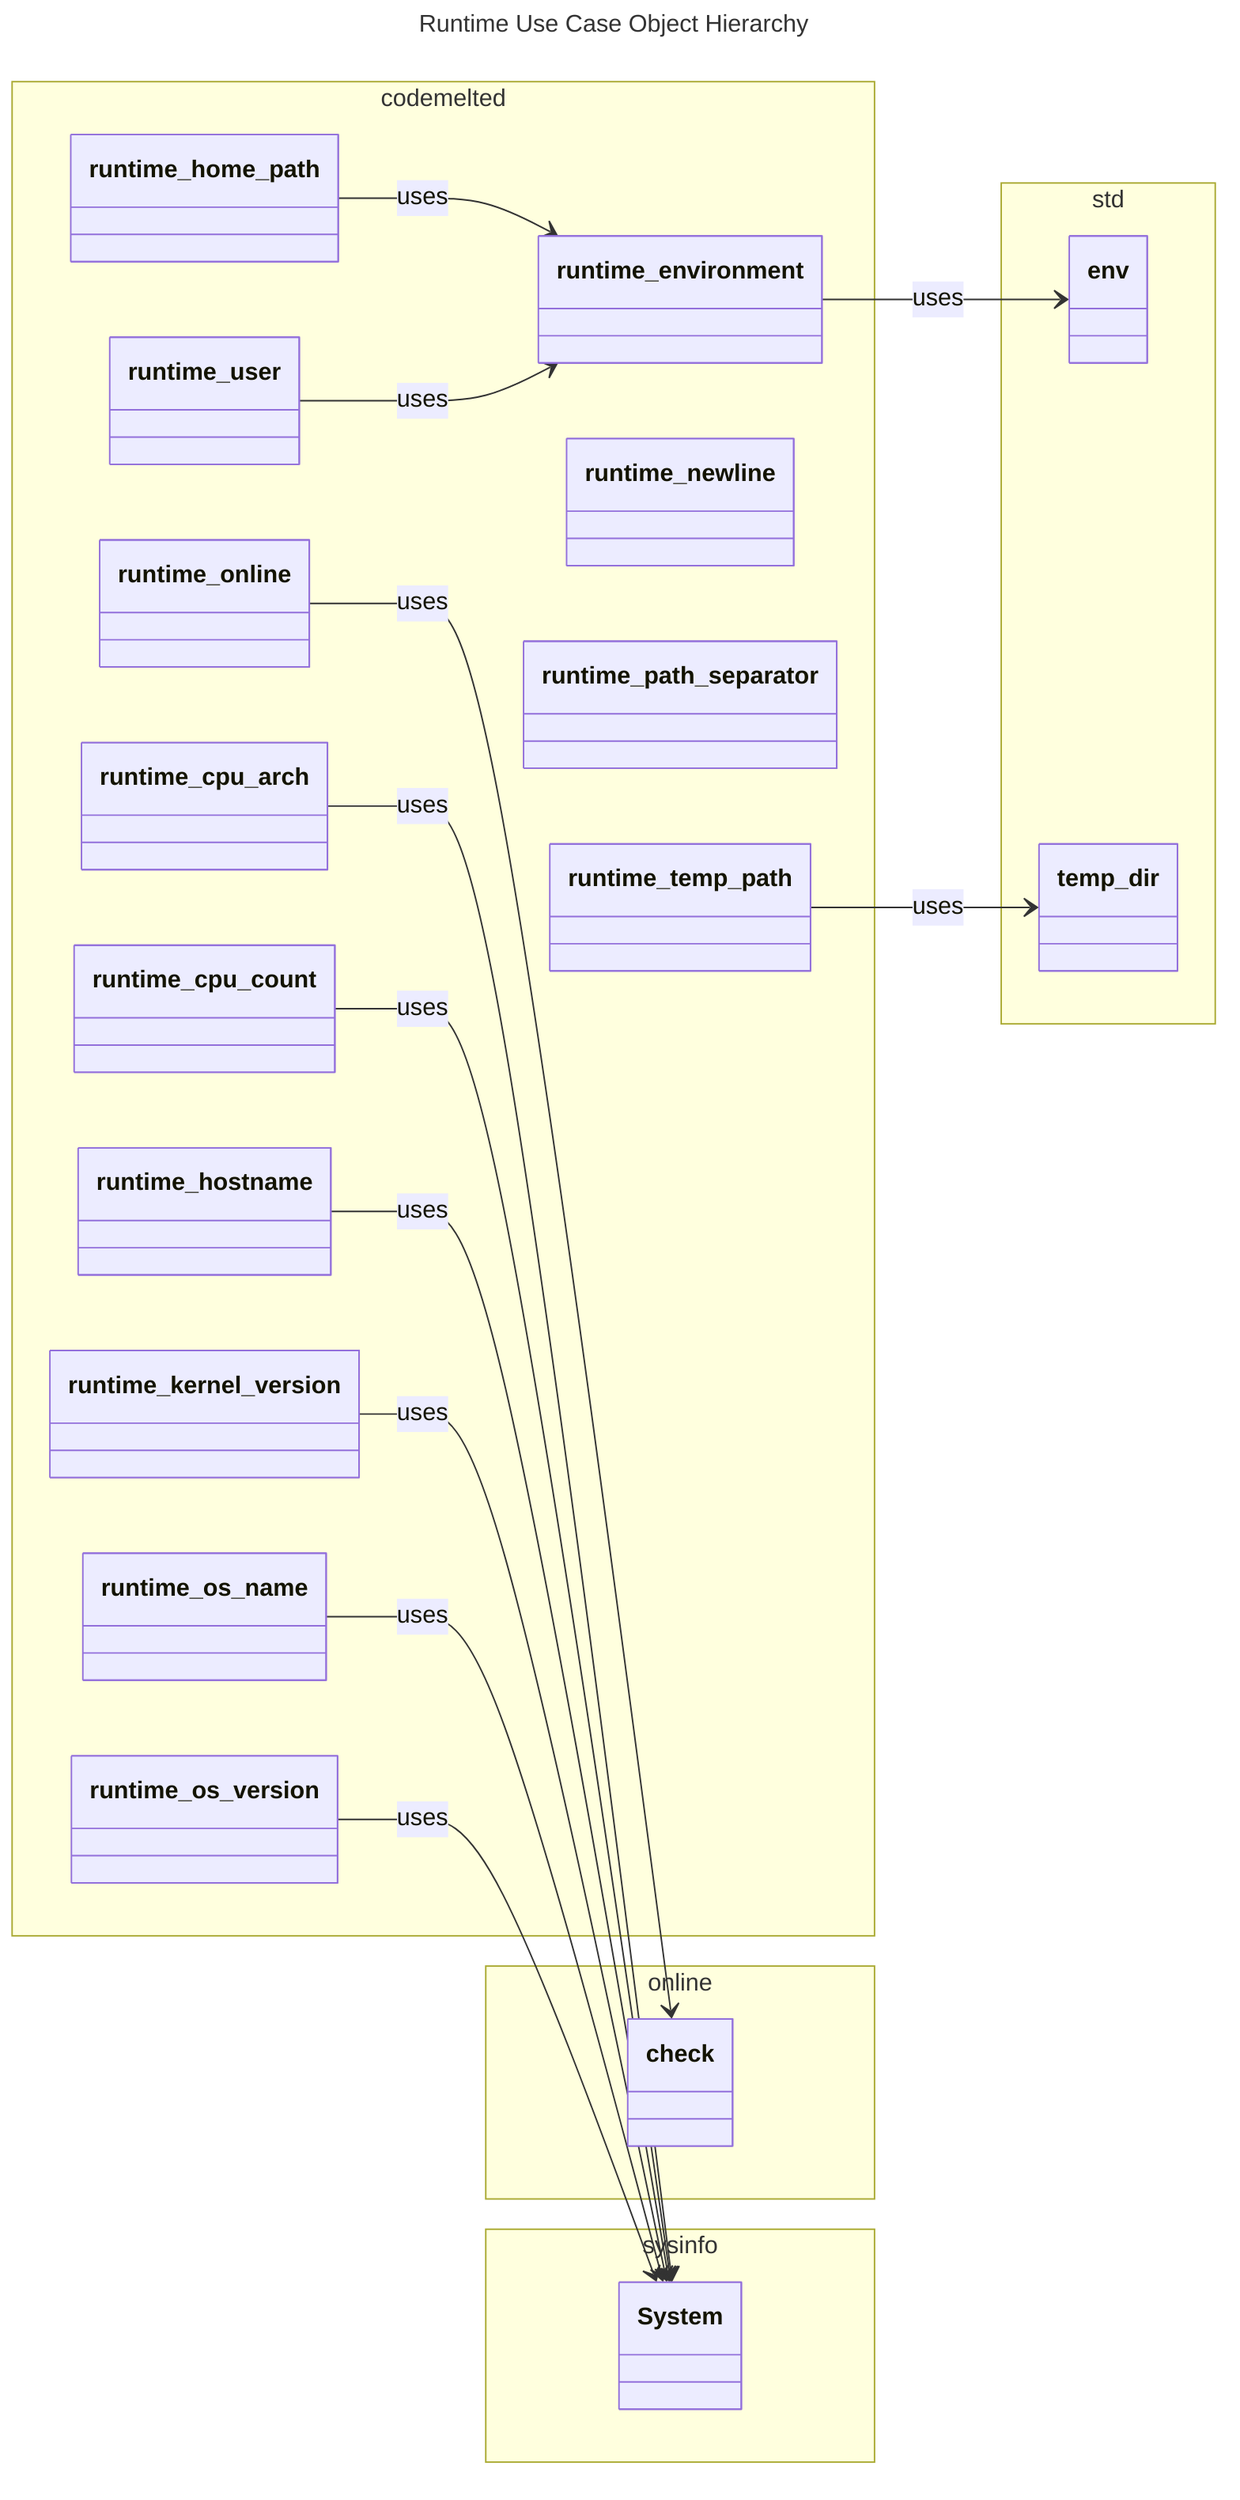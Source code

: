 ---
title: Runtime Use Case Object Hierarchy
---
classDiagram
  direction LR
  namespace codemelted {
    class runtime_cpu_arch
    class runtime_cpu_count
    class runtime_environment
    class runtime_home_path
    class runtime_hostname
    class runtime_kernel_version
    class runtime_newline
    class runtime_online
    class runtime_os_name
    class runtime_os_version
    class runtime_path_separator
    class runtime_temp_path
    class runtime_user
  }
  namespace online {
    class check
  }
  namespace std {
    class env
    class temp_dir
  }
  namespace sysinfo {
    class System
  }
  runtime_cpu_arch --> System: uses
  runtime_cpu_count --> System: uses
  runtime_environment --> env: uses
  runtime_home_path --> runtime_environment: uses
  runtime_hostname --> System: uses
  runtime_kernel_version --> System: uses
  runtime_online --> check: uses
  runtime_os_name --> System: uses
  runtime_os_version --> System: uses
  runtime_temp_path --> temp_dir: uses
  runtime_user --> runtime_environment: uses